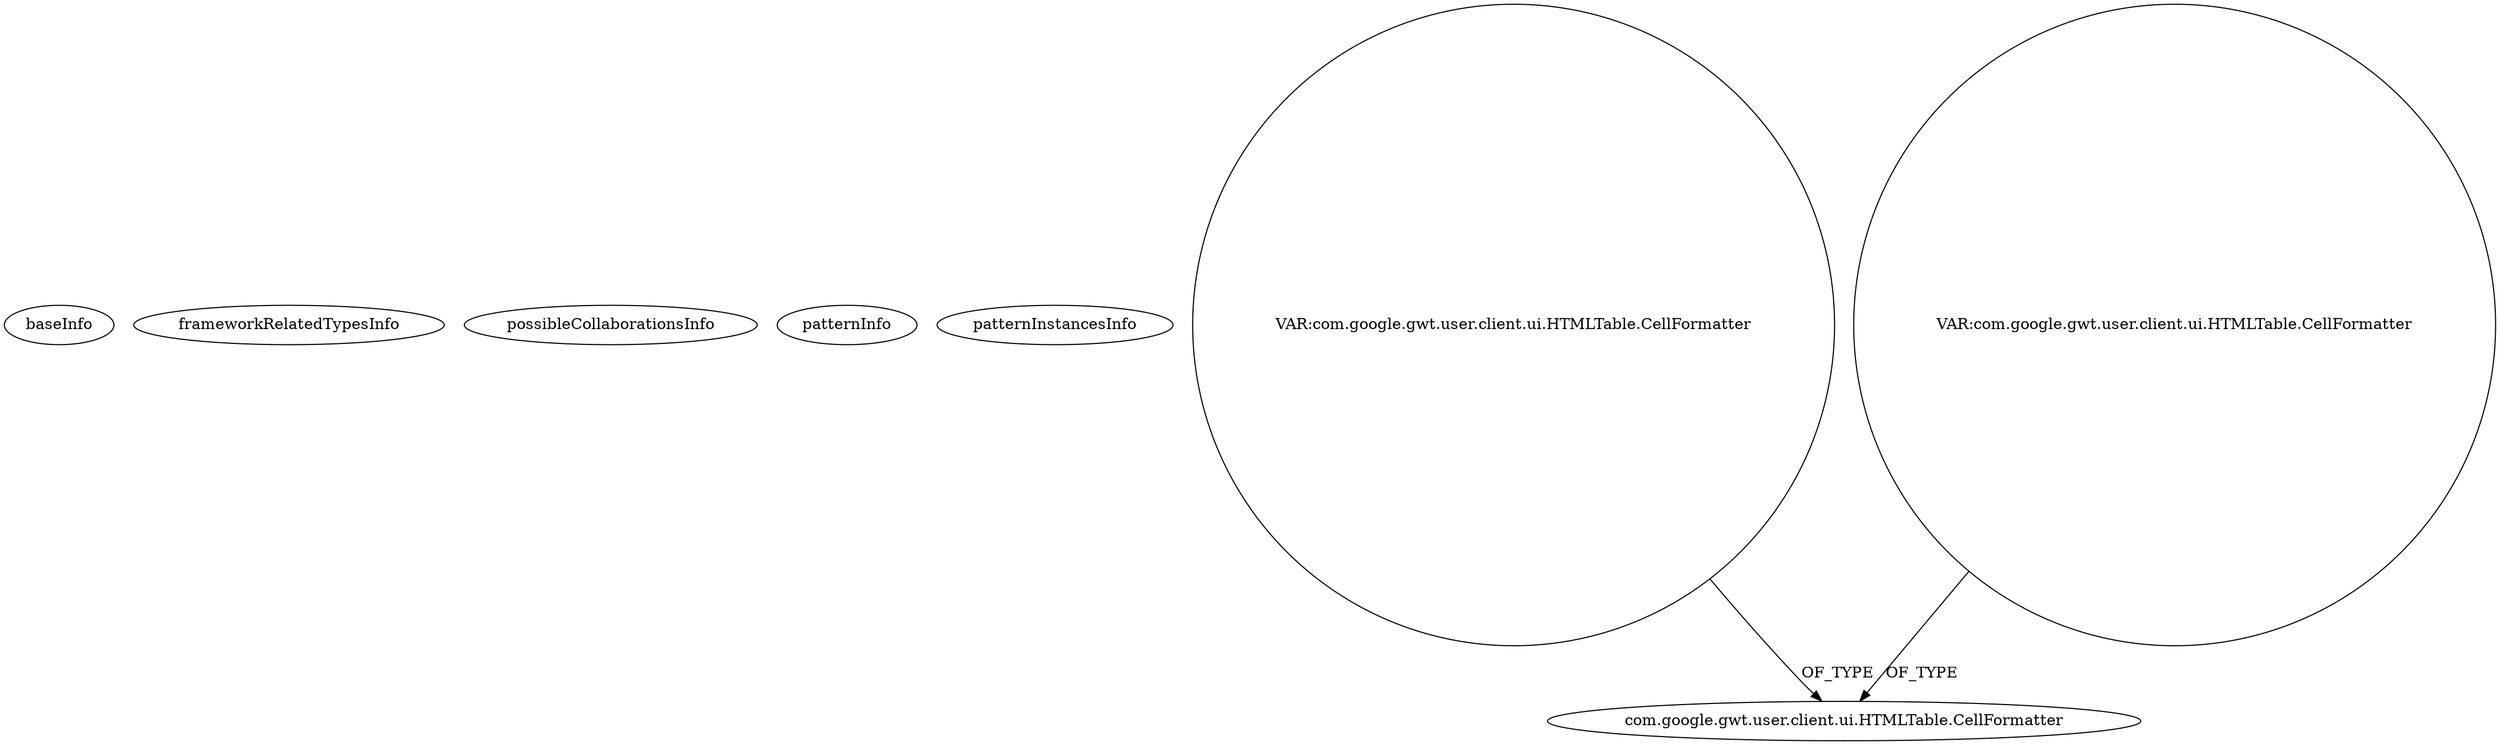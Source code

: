 digraph {
baseInfo[graphId=852,category="pattern",isAnonymous=false,possibleRelation=false]
frameworkRelatedTypesInfo[]
possibleCollaborationsInfo[]
patternInfo[frequency=5.0,patternRootClient=null]
patternInstancesInfo[0="Tok-Ziraja222~/Tok-Ziraja222/Ziraja222-master/src/ziraja/client/widgets/AnswerGrid.java~AnswerGrid~430",1="Tok-Ziraja222~/Tok-Ziraja222/Ziraja222-master/src/ziraja/client/widgets/ReducedQuestionGrid.java~ReducedQuestionGrid~428",2="Tok-Ziraja222~/Tok-Ziraja222/Ziraja222-master/src/ziraja/client/presenter/ReportsPresenter.java~void prepareTable()~419",3="fmilepe-StockWatcher~/fmilepe-StockWatcher/StockWatcher-master/src/br/mdarte/exemplo/client/stockwatcher.java~stockwatcher~1327",4="chrte-TemperatureWatcher~/chrte-TemperatureWatcher/TemperatureWatcher-master/src/com/google/gwt/sample/stockwatcher/client/TemperatureWatcher.java~TemperatureWatcher~1066"]
35[label="com.google.gwt.user.client.ui.HTMLTable.CellFormatter",vertexType="FRAMEWORK_CLASS_TYPE",isFrameworkType=false]
57[label="VAR:com.google.gwt.user.client.ui.HTMLTable.CellFormatter",vertexType="VARIABLE_EXPRESION",isFrameworkType=false,shape=circle]
33[label="VAR:com.google.gwt.user.client.ui.HTMLTable.CellFormatter",vertexType="VARIABLE_EXPRESION",isFrameworkType=false,shape=circle]
33->35[label="OF_TYPE"]
57->35[label="OF_TYPE"]
}
